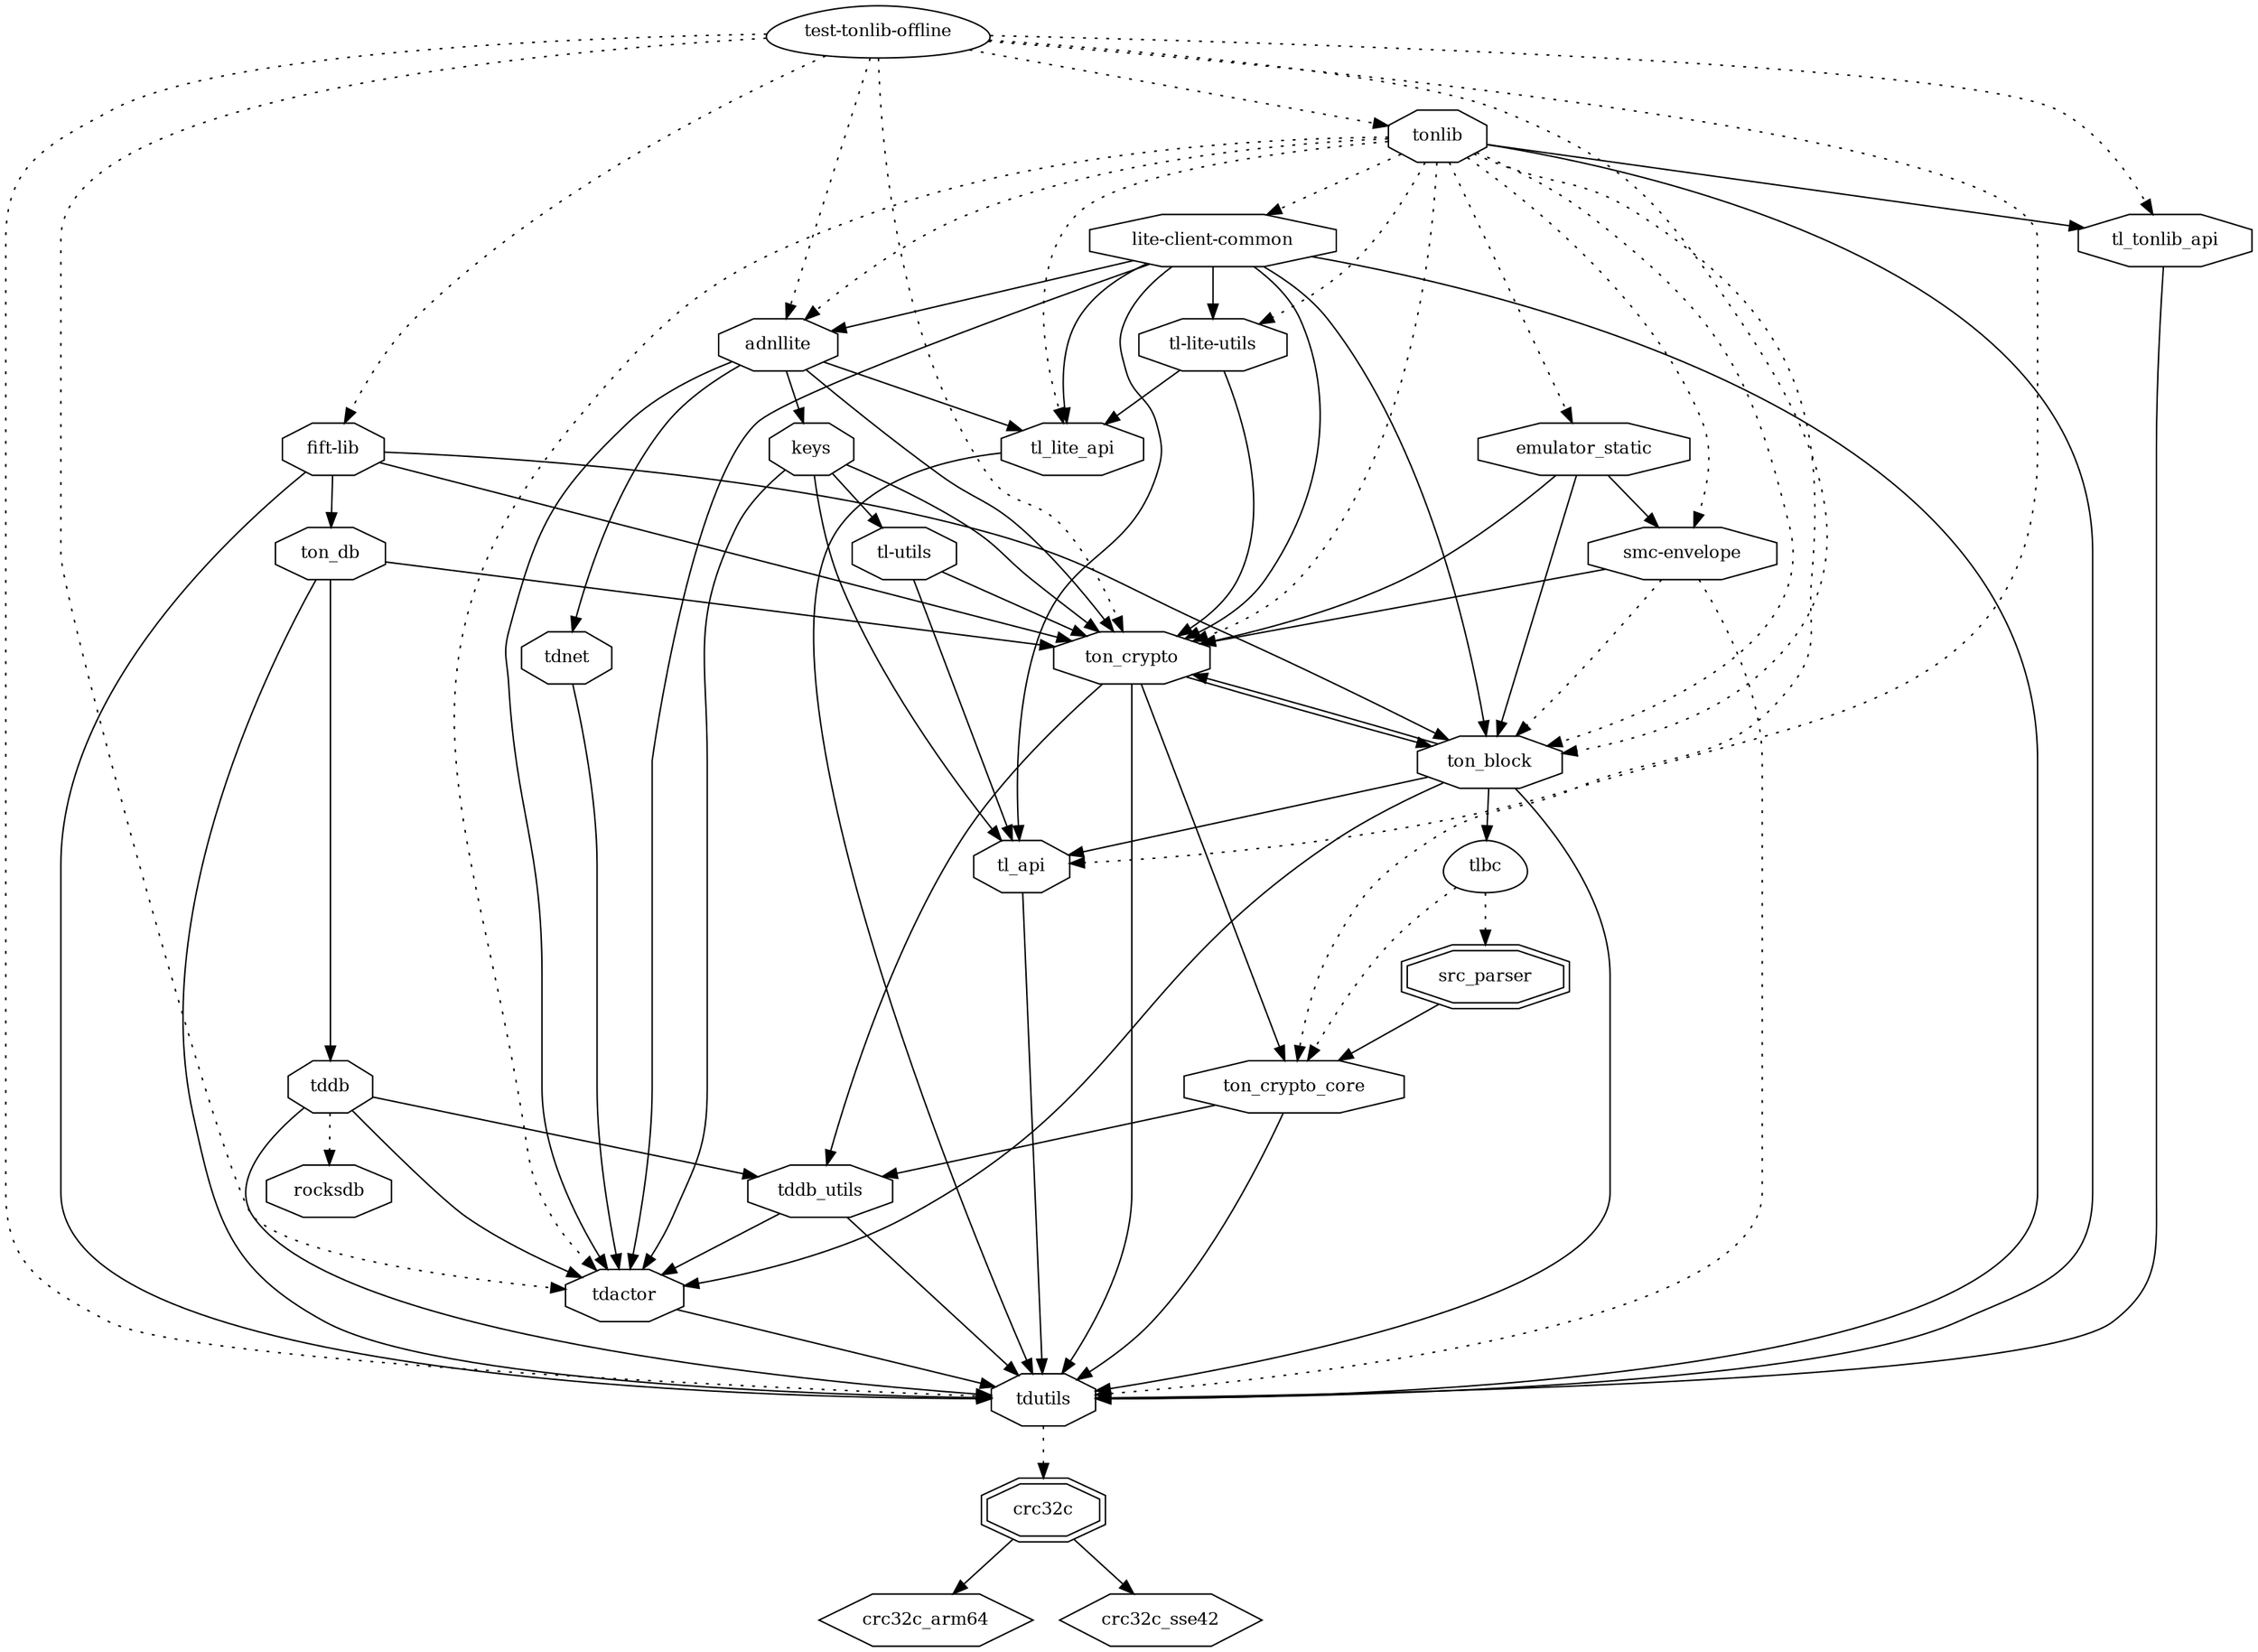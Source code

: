 digraph "test-tonlib-offline" {
node [
  fontsize = "12"
];
    "node123" [ label = "test-tonlib-offline", shape = egg ];
    "node2" [ label = "adnllite", shape = octagon ];
    "node123" -> "node2" [ style = dotted ] // test-tonlib-offline -> adnllite
    "node3" [ label = "keys", shape = octagon ];
    "node2" -> "node3"  // adnllite -> keys
    "node4" [ label = "tdactor", shape = octagon ];
    "node3" -> "node4"  // keys -> tdactor
    "node5" [ label = "tdutils", shape = octagon ];
    "node4" -> "node5"  // tdactor -> tdutils
    "node6" [ label = "crc32c", shape = doubleoctagon ];
    "node5" -> "node6" [ style = dotted ] // tdutils -> crc32c
    "node7" [ label = "crc32c_arm64", shape = hexagon ];
    "node6" -> "node7"  // crc32c -> crc32c_arm64
    "node8" [ label = "crc32c_sse42", shape = hexagon ];
    "node6" -> "node8"  // crc32c -> crc32c_sse42
    "node9" [ label = "tl-utils", shape = octagon ];
    "node3" -> "node9"  // keys -> tl-utils
    "node10" [ label = "tl_api", shape = octagon ];
    "node9" -> "node10"  // tl-utils -> tl_api
    "node5" [ label = "tdutils", shape = octagon ];
    "node10" -> "node5"  // tl_api -> tdutils
    "node13" [ label = "ton_crypto", shape = octagon ];
    "node9" -> "node13"  // tl-utils -> ton_crypto
    "node14" [ label = "tddb_utils", shape = octagon ];
    "node13" -> "node14"  // ton_crypto -> tddb_utils
    "node4" [ label = "tdactor", shape = octagon ];
    "node14" -> "node4"  // tddb_utils -> tdactor
    "node5" [ label = "tdutils", shape = octagon ];
    "node14" -> "node5"  // tddb_utils -> tdutils
    "node5" [ label = "tdutils", shape = octagon ];
    "node13" -> "node5"  // ton_crypto -> tdutils
    "node15" [ label = "ton_block", shape = octagon ];
    "node13" -> "node15"  // ton_crypto -> ton_block
    "node4" [ label = "tdactor", shape = octagon ];
    "node15" -> "node4"  // ton_block -> tdactor
    "node5" [ label = "tdutils", shape = octagon ];
    "node15" -> "node5"  // ton_block -> tdutils
    "node10" [ label = "tl_api", shape = octagon ];
    "node15" -> "node10"  // ton_block -> tl_api
    "node16" [ label = "tlbc", shape = egg ];
    "node15" -> "node16"  // ton_block -> tlbc
    "node17" [ label = "src_parser", shape = doubleoctagon ];
    "node16" -> "node17" [ style = dotted ] // tlbc -> src_parser
    "node18" [ label = "ton_crypto_core", shape = octagon ];
    "node17" -> "node18"  // src_parser -> ton_crypto_core
    "node14" [ label = "tddb_utils", shape = octagon ];
    "node18" -> "node14"  // ton_crypto_core -> tddb_utils
    "node5" [ label = "tdutils", shape = octagon ];
    "node18" -> "node5"  // ton_crypto_core -> tdutils
    "node18" [ label = "ton_crypto_core", shape = octagon ];
    "node16" -> "node18" [ style = dotted ] // tlbc -> ton_crypto_core
    "node13" [ label = "ton_crypto", shape = octagon ];
    "node15" -> "node13"  // ton_block -> ton_crypto
    "node18" [ label = "ton_crypto_core", shape = octagon ];
    "node13" -> "node18"  // ton_crypto -> ton_crypto_core
    "node10" [ label = "tl_api", shape = octagon ];
    "node3" -> "node10"  // keys -> tl_api
    "node13" [ label = "ton_crypto", shape = octagon ];
    "node3" -> "node13"  // keys -> ton_crypto
    "node4" [ label = "tdactor", shape = octagon ];
    "node2" -> "node4"  // adnllite -> tdactor
    "node19" [ label = "tdnet", shape = octagon ];
    "node2" -> "node19"  // adnllite -> tdnet
    "node4" [ label = "tdactor", shape = octagon ];
    "node19" -> "node4"  // tdnet -> tdactor
    "node20" [ label = "tl_lite_api", shape = octagon ];
    "node2" -> "node20"  // adnllite -> tl_lite_api
    "node5" [ label = "tdutils", shape = octagon ];
    "node20" -> "node5"  // tl_lite_api -> tdutils
    "node13" [ label = "ton_crypto", shape = octagon ];
    "node2" -> "node13"  // adnllite -> ton_crypto
    "node24" [ label = "fift-lib", shape = octagon ];
    "node123" -> "node24" [ style = dotted ] // test-tonlib-offline -> fift-lib
    "node5" [ label = "tdutils", shape = octagon ];
    "node24" -> "node5"  // fift-lib -> tdutils
    "node15" [ label = "ton_block", shape = octagon ];
    "node24" -> "node15"  // fift-lib -> ton_block
    "node13" [ label = "ton_crypto", shape = octagon ];
    "node24" -> "node13"  // fift-lib -> ton_crypto
    "node25" [ label = "ton_db", shape = octagon ];
    "node24" -> "node25"  // fift-lib -> ton_db
    "node26" [ label = "tddb", shape = octagon ];
    "node25" -> "node26"  // ton_db -> tddb
    "node27" [ label = "rocksdb", shape = octagon ];
    "node26" -> "node27" [ style = dotted ] // tddb -> rocksdb
    "node4" [ label = "tdactor", shape = octagon ];
    "node26" -> "node4"  // tddb -> tdactor
    "node14" [ label = "tddb_utils", shape = octagon ];
    "node26" -> "node14"  // tddb -> tddb_utils
    "node5" [ label = "tdutils", shape = octagon ];
    "node26" -> "node5"  // tddb -> tdutils
    "node5" [ label = "tdutils", shape = octagon ];
    "node25" -> "node5"  // ton_db -> tdutils
    "node13" [ label = "ton_crypto", shape = octagon ];
    "node25" -> "node13"  // ton_db -> ton_crypto
    "node4" [ label = "tdactor", shape = octagon ];
    "node123" -> "node4" [ style = dotted ] // test-tonlib-offline -> tdactor
    "node5" [ label = "tdutils", shape = octagon ];
    "node123" -> "node5" [ style = dotted ] // test-tonlib-offline -> tdutils
    "node10" [ label = "tl_api", shape = octagon ];
    "node123" -> "node10" [ style = dotted ] // test-tonlib-offline -> tl_api
    "node32" [ label = "tl_tonlib_api", shape = octagon ];
    "node123" -> "node32" [ style = dotted ] // test-tonlib-offline -> tl_tonlib_api
    "node5" [ label = "tdutils", shape = octagon ];
    "node32" -> "node5"  // tl_tonlib_api -> tdutils
    "node15" [ label = "ton_block", shape = octagon ];
    "node123" -> "node15" [ style = dotted ] // test-tonlib-offline -> ton_block
    "node13" [ label = "ton_crypto", shape = octagon ];
    "node123" -> "node13" [ style = dotted ] // test-tonlib-offline -> ton_crypto
    "node1" [ label = "tonlib", shape = octagon ];
    "node123" -> "node1" [ style = dotted ] // test-tonlib-offline -> tonlib
    "node2" [ label = "adnllite", shape = octagon ];
    "node1" -> "node2" [ style = dotted ] // tonlib -> adnllite
    "node21" [ label = "emulator_static", shape = octagon ];
    "node1" -> "node21" [ style = dotted ] // tonlib -> emulator_static
    "node22" [ label = "smc-envelope", shape = octagon ];
    "node21" -> "node22"  // emulator_static -> smc-envelope
    "node5" [ label = "tdutils", shape = octagon ];
    "node22" -> "node5" [ style = dotted ] // smc-envelope -> tdutils
    "node15" [ label = "ton_block", shape = octagon ];
    "node22" -> "node15" [ style = dotted ] // smc-envelope -> ton_block
    "node13" [ label = "ton_crypto", shape = octagon ];
    "node22" -> "node13"  // smc-envelope -> ton_crypto
    "node15" [ label = "ton_block", shape = octagon ];
    "node21" -> "node15"  // emulator_static -> ton_block
    "node13" [ label = "ton_crypto", shape = octagon ];
    "node21" -> "node13"  // emulator_static -> ton_crypto
    "node30" [ label = "lite-client-common", shape = octagon ];
    "node1" -> "node30" [ style = dotted ] // tonlib -> lite-client-common
    "node2" [ label = "adnllite", shape = octagon ];
    "node30" -> "node2"  // lite-client-common -> adnllite
    "node4" [ label = "tdactor", shape = octagon ];
    "node30" -> "node4"  // lite-client-common -> tdactor
    "node5" [ label = "tdutils", shape = octagon ];
    "node30" -> "node5"  // lite-client-common -> tdutils
    "node31" [ label = "tl-lite-utils", shape = octagon ];
    "node30" -> "node31"  // lite-client-common -> tl-lite-utils
    "node20" [ label = "tl_lite_api", shape = octagon ];
    "node31" -> "node20"  // tl-lite-utils -> tl_lite_api
    "node13" [ label = "ton_crypto", shape = octagon ];
    "node31" -> "node13"  // tl-lite-utils -> ton_crypto
    "node10" [ label = "tl_api", shape = octagon ];
    "node30" -> "node10"  // lite-client-common -> tl_api
    "node20" [ label = "tl_lite_api", shape = octagon ];
    "node30" -> "node20"  // lite-client-common -> tl_lite_api
    "node15" [ label = "ton_block", shape = octagon ];
    "node30" -> "node15"  // lite-client-common -> ton_block
    "node13" [ label = "ton_crypto", shape = octagon ];
    "node30" -> "node13"  // lite-client-common -> ton_crypto
    "node22" [ label = "smc-envelope", shape = octagon ];
    "node1" -> "node22" [ style = dotted ] // tonlib -> smc-envelope
    "node4" [ label = "tdactor", shape = octagon ];
    "node1" -> "node4" [ style = dotted ] // tonlib -> tdactor
    "node5" [ label = "tdutils", shape = octagon ];
    "node1" -> "node5"  // tonlib -> tdutils
    "node31" [ label = "tl-lite-utils", shape = octagon ];
    "node1" -> "node31" [ style = dotted ] // tonlib -> tl-lite-utils
    "node20" [ label = "tl_lite_api", shape = octagon ];
    "node1" -> "node20" [ style = dotted ] // tonlib -> tl_lite_api
    "node32" [ label = "tl_tonlib_api", shape = octagon ];
    "node1" -> "node32"  // tonlib -> tl_tonlib_api
    "node15" [ label = "ton_block", shape = octagon ];
    "node1" -> "node15" [ style = dotted ] // tonlib -> ton_block
    "node13" [ label = "ton_crypto", shape = octagon ];
    "node1" -> "node13" [ style = dotted ] // tonlib -> ton_crypto
    "node18" [ label = "ton_crypto_core", shape = octagon ];
    "node1" -> "node18" [ style = dotted ] // tonlib -> ton_crypto_core
}
